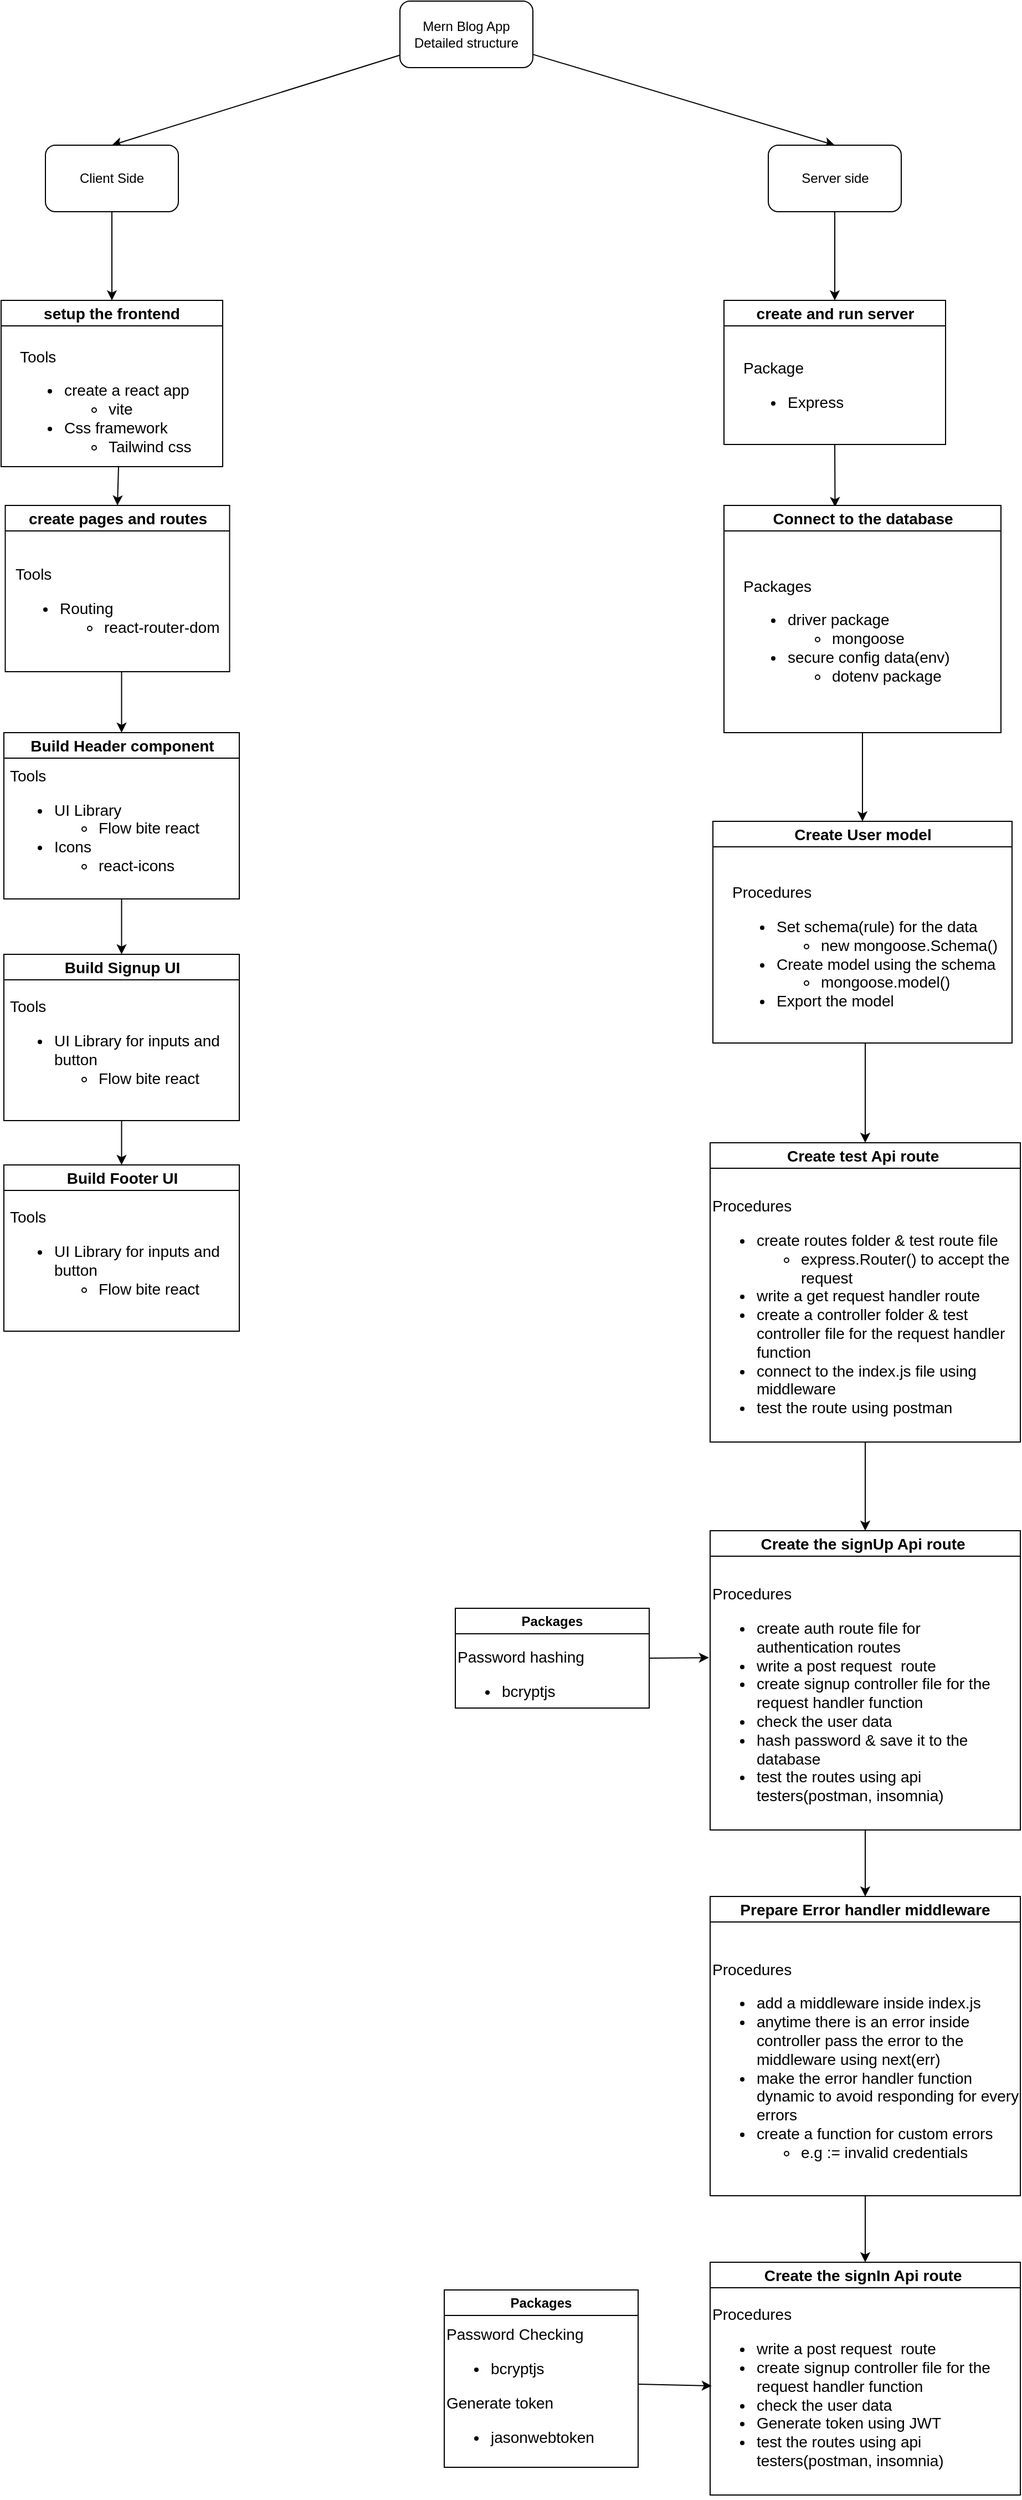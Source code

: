 <mxfile>
    <diagram id="eZKFXFdzhTwZrDXH5VwZ" name="Page-1">
        <mxGraphModel dx="946" dy="307" grid="1" gridSize="10" guides="1" tooltips="1" connect="1" arrows="1" fold="1" page="1" pageScale="1" pageWidth="1654" pageHeight="1169" background="none" math="0" shadow="0">
            <root>
                <mxCell id="0"/>
                <mxCell id="1" parent="0"/>
                <mxCell id="7" style="edgeStyle=none;html=1;entryX=0.5;entryY=0;entryDx=0;entryDy=0;" parent="1" source="2" target="3" edge="1">
                    <mxGeometry relative="1" as="geometry"/>
                </mxCell>
                <mxCell id="9" style="edgeStyle=none;html=1;entryX=0.5;entryY=0;entryDx=0;entryDy=0;" parent="1" source="2" target="8" edge="1">
                    <mxGeometry relative="1" as="geometry"/>
                </mxCell>
                <mxCell id="2" value="Mern Blog App Detailed structure" style="rounded=1;whiteSpace=wrap;html=1;" parent="1" vertex="1">
                    <mxGeometry x="480" y="20" width="120" height="60" as="geometry"/>
                </mxCell>
                <mxCell id="27" style="edgeStyle=none;html=1;exitX=0.5;exitY=1;exitDx=0;exitDy=0;entryX=0.5;entryY=0;entryDx=0;entryDy=0;" parent="1" source="3" target="25" edge="1">
                    <mxGeometry relative="1" as="geometry"/>
                </mxCell>
                <mxCell id="3" value="Server side" style="rounded=1;whiteSpace=wrap;html=1;" parent="1" vertex="1">
                    <mxGeometry x="812.5" y="150" width="120" height="60" as="geometry"/>
                </mxCell>
                <mxCell id="15" style="edgeStyle=none;html=1;exitX=0.5;exitY=1;exitDx=0;exitDy=0;entryX=0.5;entryY=0;entryDx=0;entryDy=0;fontSize=14;" parent="1" source="8" target="16" edge="1">
                    <mxGeometry relative="1" as="geometry">
                        <mxPoint x="110" y="290" as="targetPoint"/>
                        <Array as="points"/>
                    </mxGeometry>
                </mxCell>
                <mxCell id="8" value="Client Side" style="rounded=1;whiteSpace=wrap;html=1;" parent="1" vertex="1">
                    <mxGeometry x="160" y="150" width="120" height="60" as="geometry"/>
                </mxCell>
                <mxCell id="16" value="setup the frontend" style="swimlane;whiteSpace=wrap;html=1;fontSize=14;" parent="1" vertex="1">
                    <mxGeometry x="120" y="290" width="200" height="150" as="geometry"/>
                </mxCell>
                <mxCell id="18" value="&lt;div style=&quot;&quot;&gt;&lt;span style=&quot;background-color: initial;&quot;&gt;Tools&lt;/span&gt;&lt;/div&gt;&lt;div style=&quot;&quot;&gt;&lt;ul&gt;&lt;li&gt;create a react app&lt;/li&gt;&lt;ul&gt;&lt;li&gt;vite&lt;/li&gt;&lt;/ul&gt;&lt;li&gt;Css framework&lt;/li&gt;&lt;ul&gt;&lt;li&gt;Tailwind css&lt;/li&gt;&lt;/ul&gt;&lt;/ul&gt;&lt;/div&gt;" style="text;html=1;strokeColor=none;fillColor=none;align=left;verticalAlign=middle;whiteSpace=wrap;rounded=0;fontSize=14;" parent="16" vertex="1">
                    <mxGeometry x="15" y="45" width="185" height="105" as="geometry"/>
                </mxCell>
                <mxCell id="19" value="create pages and routes" style="swimlane;whiteSpace=wrap;html=1;fontSize=14;" parent="1" vertex="1">
                    <mxGeometry x="123.75" y="475" width="202.5" height="150" as="geometry"/>
                </mxCell>
                <mxCell id="20" value="&lt;div style=&quot;&quot;&gt;&lt;span style=&quot;background-color: initial;&quot;&gt;Tools&lt;/span&gt;&lt;/div&gt;&lt;div style=&quot;&quot;&gt;&lt;ul&gt;&lt;li&gt;Routing&lt;/li&gt;&lt;ul&gt;&lt;li&gt;react-router-dom&lt;/li&gt;&lt;/ul&gt;&lt;/ul&gt;&lt;/div&gt;" style="text;html=1;strokeColor=none;fillColor=none;align=left;verticalAlign=middle;whiteSpace=wrap;rounded=0;fontSize=14;" parent="19" vertex="1">
                    <mxGeometry x="7.5" y="35" width="195" height="115" as="geometry"/>
                </mxCell>
                <mxCell id="21" style="edgeStyle=none;html=1;entryX=0.5;entryY=0;entryDx=0;entryDy=0;fontSize=14;" parent="1" source="18" target="19" edge="1">
                    <mxGeometry relative="1" as="geometry"/>
                </mxCell>
                <mxCell id="57" value="" style="edgeStyle=none;html=1;entryX=0.5;entryY=0;entryDx=0;entryDy=0;" parent="1" source="22" target="54" edge="1">
                    <mxGeometry relative="1" as="geometry"/>
                </mxCell>
                <mxCell id="22" value="Build Header component" style="swimlane;whiteSpace=wrap;html=1;fontSize=14;" parent="1" vertex="1">
                    <mxGeometry x="122.5" y="680" width="212.5" height="150" as="geometry"/>
                </mxCell>
                <mxCell id="23" value="&lt;div style=&quot;&quot;&gt;&lt;span style=&quot;background-color: initial;&quot;&gt;Tools&lt;/span&gt;&lt;/div&gt;&lt;div style=&quot;&quot;&gt;&lt;ul&gt;&lt;li&gt;UI Library&lt;/li&gt;&lt;ul&gt;&lt;li&gt;Flow bite react&lt;/li&gt;&lt;/ul&gt;&lt;li&gt;Icons&lt;/li&gt;&lt;ul&gt;&lt;li&gt;react-icons&lt;/li&gt;&lt;/ul&gt;&lt;/ul&gt;&lt;br&gt;&lt;/div&gt;&lt;div style=&quot;&quot;&gt;&lt;br&gt;&lt;/div&gt;" style="text;html=1;strokeColor=none;fillColor=none;align=left;verticalAlign=middle;whiteSpace=wrap;rounded=0;fontSize=14;" parent="22" vertex="1">
                    <mxGeometry x="3.13" y="55" width="206.25" height="95" as="geometry"/>
                </mxCell>
                <mxCell id="24" style="edgeStyle=none;html=1;entryX=0.5;entryY=0;entryDx=0;entryDy=0;fontSize=14;" parent="1" source="20" target="22" edge="1">
                    <mxGeometry relative="1" as="geometry"/>
                </mxCell>
                <mxCell id="34" style="edgeStyle=none;html=1;exitX=0.5;exitY=1;exitDx=0;exitDy=0;entryX=0.401;entryY=0.007;entryDx=0;entryDy=0;entryPerimeter=0;" parent="1" source="25" target="28" edge="1">
                    <mxGeometry relative="1" as="geometry"/>
                </mxCell>
                <mxCell id="25" value="create and run server" style="swimlane;whiteSpace=wrap;html=1;fontSize=14;" parent="1" vertex="1">
                    <mxGeometry x="772.5" y="290" width="200" height="130" as="geometry"/>
                </mxCell>
                <mxCell id="26" value="&lt;div style=&quot;&quot;&gt;&lt;span style=&quot;background-color: initial;&quot;&gt;Package&lt;/span&gt;&lt;/div&gt;&lt;div style=&quot;&quot;&gt;&lt;ul&gt;&lt;li&gt;Express&lt;/li&gt;&lt;/ul&gt;&lt;/div&gt;" style="text;html=1;strokeColor=none;fillColor=none;align=left;verticalAlign=middle;whiteSpace=wrap;rounded=0;fontSize=14;" parent="25" vertex="1">
                    <mxGeometry x="15" y="45" width="165" height="75" as="geometry"/>
                </mxCell>
                <mxCell id="38" style="edgeStyle=none;html=1;exitX=0.5;exitY=1;exitDx=0;exitDy=0;entryX=0.5;entryY=0;entryDx=0;entryDy=0;" parent="1" source="28" target="35" edge="1">
                    <mxGeometry relative="1" as="geometry"/>
                </mxCell>
                <mxCell id="28" value="Connect to the database" style="swimlane;whiteSpace=wrap;html=1;fontSize=14;" parent="1" vertex="1">
                    <mxGeometry x="772.5" y="475" width="250" height="205" as="geometry"/>
                </mxCell>
                <mxCell id="29" value="&lt;div style=&quot;&quot;&gt;Packages&lt;/div&gt;&lt;div style=&quot;&quot;&gt;&lt;ul&gt;&lt;li&gt;driver package&lt;/li&gt;&lt;ul&gt;&lt;li&gt;mongoose&lt;/li&gt;&lt;/ul&gt;&lt;li&gt;secure config data(env)&lt;/li&gt;&lt;ul&gt;&lt;li&gt;dotenv package&lt;/li&gt;&lt;/ul&gt;&lt;/ul&gt;&lt;/div&gt;" style="text;html=1;strokeColor=none;fillColor=none;align=left;verticalAlign=middle;whiteSpace=wrap;rounded=0;fontSize=14;" parent="28" vertex="1">
                    <mxGeometry x="15" y="50" width="225" height="140" as="geometry"/>
                </mxCell>
                <mxCell id="35" value="Create User model" style="swimlane;whiteSpace=wrap;html=1;fontSize=14;" parent="1" vertex="1">
                    <mxGeometry x="762.5" y="760" width="270" height="200" as="geometry"/>
                </mxCell>
                <mxCell id="36" value="&lt;div style=&quot;&quot;&gt;Procedures&lt;/div&gt;&lt;div style=&quot;&quot;&gt;&lt;ul&gt;&lt;li&gt;Set schema(rule) for the data&lt;/li&gt;&lt;ul&gt;&lt;li&gt;new mongoose.Schema()&lt;/li&gt;&lt;/ul&gt;&lt;li&gt;Create model using the schema&lt;/li&gt;&lt;ul&gt;&lt;li&gt;mongoose.model()&lt;/li&gt;&lt;/ul&gt;&lt;li&gt;Export the model&lt;/li&gt;&lt;/ul&gt;&lt;/div&gt;" style="text;html=1;strokeColor=none;fillColor=none;align=left;verticalAlign=middle;whiteSpace=wrap;rounded=0;fontSize=14;" parent="35" vertex="1">
                    <mxGeometry x="15" y="40" width="245" height="160" as="geometry"/>
                </mxCell>
                <mxCell id="39" value="Create test Api route&amp;nbsp;" style="swimlane;whiteSpace=wrap;html=1;fontSize=14;" parent="1" vertex="1">
                    <mxGeometry x="760" y="1050" width="280" height="270" as="geometry"/>
                </mxCell>
                <mxCell id="40" value="&lt;div style=&quot;&quot;&gt;Procedures&lt;/div&gt;&lt;div style=&quot;&quot;&gt;&lt;ul&gt;&lt;li&gt;create routes folder &amp;amp; test route file&lt;/li&gt;&lt;ul&gt;&lt;li&gt;express.Router() to accept the request&lt;/li&gt;&lt;/ul&gt;&lt;li&gt;write a get request handler route&lt;/li&gt;&lt;li&gt;create a controller folder &amp;amp; test controller file for the request handler function&lt;/li&gt;&lt;li&gt;connect to the index.js file using middleware&lt;/li&gt;&lt;li&gt;test the route using postman&lt;/li&gt;&lt;/ul&gt;&lt;/div&gt;" style="text;html=1;strokeColor=none;fillColor=none;align=left;verticalAlign=middle;whiteSpace=wrap;rounded=0;fontSize=14;" parent="39" vertex="1">
                    <mxGeometry y="40" width="280" height="230" as="geometry"/>
                </mxCell>
                <mxCell id="41" style="edgeStyle=none;html=1;exitX=0.5;exitY=1;exitDx=0;exitDy=0;entryX=0.5;entryY=0;entryDx=0;entryDy=0;" parent="1" source="36" target="39" edge="1">
                    <mxGeometry relative="1" as="geometry"/>
                </mxCell>
                <mxCell id="42" value="Create the signUp Api route&amp;nbsp;" style="swimlane;whiteSpace=wrap;html=1;fontSize=14;" parent="1" vertex="1">
                    <mxGeometry x="760" y="1400" width="280" height="270" as="geometry"/>
                </mxCell>
                <mxCell id="43" value="&lt;div style=&quot;&quot;&gt;Procedures&lt;/div&gt;&lt;div style=&quot;&quot;&gt;&lt;ul&gt;&lt;li&gt;create auth route file for authentication routes&lt;/li&gt;&lt;li&gt;write a post request&amp;nbsp; route&lt;/li&gt;&lt;li&gt;create signup controller file for the request handler function&lt;/li&gt;&lt;li&gt;check the user data&amp;nbsp;&lt;/li&gt;&lt;li&gt;hash password &amp;amp; save it to the database&lt;/li&gt;&lt;li&gt;test the routes using api testers(postman, insomnia)&lt;/li&gt;&lt;/ul&gt;&lt;/div&gt;" style="text;html=1;strokeColor=none;fillColor=none;align=left;verticalAlign=middle;whiteSpace=wrap;rounded=0;fontSize=14;" parent="42" vertex="1">
                    <mxGeometry y="40" width="280" height="230" as="geometry"/>
                </mxCell>
                <mxCell id="44" style="edgeStyle=none;html=1;exitX=0.5;exitY=1;exitDx=0;exitDy=0;entryX=0.5;entryY=0;entryDx=0;entryDy=0;" parent="1" source="40" target="42" edge="1">
                    <mxGeometry relative="1" as="geometry"/>
                </mxCell>
                <mxCell id="47" value="Prepare Error handler middleware" style="swimlane;whiteSpace=wrap;html=1;fontSize=14;" parent="1" vertex="1">
                    <mxGeometry x="760" y="1730" width="280" height="270" as="geometry"/>
                </mxCell>
                <mxCell id="48" value="&lt;div style=&quot;&quot;&gt;Procedures&lt;/div&gt;&lt;div style=&quot;&quot;&gt;&lt;ul&gt;&lt;li&gt;add a middleware inside index.js&amp;nbsp;&lt;/li&gt;&lt;li&gt;anytime there is an error inside controller pass the error to the middleware using next(err)&lt;/li&gt;&lt;li&gt;make the error handler function dynamic to avoid responding for every errors&lt;/li&gt;&lt;li&gt;create a function for custom errors&lt;/li&gt;&lt;ul&gt;&lt;li&gt;&lt;span style=&quot;background-color: initial;&quot;&gt;e.g := invalid credentials&amp;nbsp;&lt;/span&gt;&lt;/li&gt;&lt;/ul&gt;&lt;/ul&gt;&lt;/div&gt;" style="text;html=1;strokeColor=none;fillColor=none;align=left;verticalAlign=middle;whiteSpace=wrap;rounded=0;fontSize=14;" parent="47" vertex="1">
                    <mxGeometry y="40" width="280" height="230" as="geometry"/>
                </mxCell>
                <mxCell id="52" style="edgeStyle=none;html=1;exitX=1;exitY=0.5;exitDx=0;exitDy=0;entryX=-0.004;entryY=0.324;entryDx=0;entryDy=0;entryPerimeter=0;" parent="1" source="49" target="43" edge="1">
                    <mxGeometry relative="1" as="geometry">
                        <Array as="points"/>
                    </mxGeometry>
                </mxCell>
                <mxCell id="49" value="Packages" style="swimlane;whiteSpace=wrap;html=1;" parent="1" vertex="1">
                    <mxGeometry x="530" y="1470" width="175" height="90" as="geometry"/>
                </mxCell>
                <mxCell id="50" value="&lt;div style=&quot;&quot;&gt;Password hashing&lt;/div&gt;&lt;div style=&quot;&quot;&gt;&lt;ul&gt;&lt;li&gt;bcryptjs&lt;/li&gt;&lt;/ul&gt;&lt;br&gt;&lt;/div&gt;" style="text;html=1;strokeColor=none;fillColor=none;align=left;verticalAlign=middle;whiteSpace=wrap;rounded=0;fontSize=14;" parent="49" vertex="1">
                    <mxGeometry y="60" width="175" height="30" as="geometry"/>
                </mxCell>
                <mxCell id="53" style="edgeStyle=none;html=1;exitX=0.5;exitY=1;exitDx=0;exitDy=0;entryX=0.5;entryY=0;entryDx=0;entryDy=0;" parent="1" source="43" target="47" edge="1">
                    <mxGeometry relative="1" as="geometry"/>
                </mxCell>
                <mxCell id="54" value="Build Signup UI" style="swimlane;whiteSpace=wrap;html=1;fontSize=14;" parent="1" vertex="1">
                    <mxGeometry x="122.5" y="880" width="212.5" height="150" as="geometry"/>
                </mxCell>
                <mxCell id="55" value="&lt;div style=&quot;&quot;&gt;&lt;span style=&quot;background-color: initial;&quot;&gt;Tools&lt;/span&gt;&lt;/div&gt;&lt;div style=&quot;&quot;&gt;&lt;ul&gt;&lt;li&gt;UI Library for inputs and button&lt;/li&gt;&lt;ul&gt;&lt;li&gt;Flow bite react&lt;/li&gt;&lt;/ul&gt;&lt;/ul&gt;&lt;br&gt;&lt;/div&gt;&lt;div style=&quot;&quot;&gt;&lt;br&gt;&lt;/div&gt;" style="text;html=1;strokeColor=none;fillColor=none;align=left;verticalAlign=middle;whiteSpace=wrap;rounded=0;fontSize=14;" parent="54" vertex="1">
                    <mxGeometry x="3.13" y="55" width="206.25" height="95" as="geometry"/>
                </mxCell>
                <mxCell id="59" value="Create the signIn Api route&amp;nbsp;" style="swimlane;whiteSpace=wrap;html=1;fontSize=14;" vertex="1" parent="1">
                    <mxGeometry x="760" y="2060" width="280" height="210" as="geometry"/>
                </mxCell>
                <mxCell id="60" value="&lt;div style=&quot;&quot;&gt;Procedures&lt;/div&gt;&lt;div style=&quot;&quot;&gt;&lt;ul&gt;&lt;li&gt;write a post request&amp;nbsp; route&lt;/li&gt;&lt;li&gt;create signup controller file for the request handler function&lt;/li&gt;&lt;li&gt;check the user data&amp;nbsp;&lt;/li&gt;&lt;li&gt;Generate token using JWT&lt;/li&gt;&lt;li&gt;test the routes using api testers(postman, insomnia)&lt;/li&gt;&lt;/ul&gt;&lt;/div&gt;" style="text;html=1;strokeColor=none;fillColor=none;align=left;verticalAlign=middle;whiteSpace=wrap;rounded=0;fontSize=14;" vertex="1" parent="59">
                    <mxGeometry y="30" width="280" height="180" as="geometry"/>
                </mxCell>
                <mxCell id="61" style="edgeStyle=none;html=1;exitX=0.5;exitY=1;exitDx=0;exitDy=0;entryX=0.5;entryY=0;entryDx=0;entryDy=0;" edge="1" parent="1" source="48" target="59">
                    <mxGeometry relative="1" as="geometry"/>
                </mxCell>
                <mxCell id="62" value="Packages" style="swimlane;whiteSpace=wrap;html=1;" vertex="1" parent="1">
                    <mxGeometry x="520" y="2085" width="175" height="160" as="geometry"/>
                </mxCell>
                <mxCell id="64" style="edgeStyle=none;html=1;" edge="1" parent="62" source="63" target="62">
                    <mxGeometry relative="1" as="geometry"/>
                </mxCell>
                <mxCell id="63" value="&lt;div style=&quot;&quot;&gt;Password Checking&lt;/div&gt;&lt;div style=&quot;&quot;&gt;&lt;ul&gt;&lt;li&gt;bcryptjs&lt;/li&gt;&lt;/ul&gt;Generate token&lt;/div&gt;&lt;div style=&quot;&quot;&gt;&lt;ul&gt;&lt;li&gt;jasonwebtoken&lt;/li&gt;&lt;/ul&gt;&lt;br&gt;&lt;br&gt;&lt;/div&gt;" style="text;html=1;strokeColor=none;fillColor=none;align=left;verticalAlign=middle;whiteSpace=wrap;rounded=0;fontSize=14;" vertex="1" parent="62">
                    <mxGeometry y="60" width="175" height="100" as="geometry"/>
                </mxCell>
                <mxCell id="68" style="edgeStyle=none;html=1;exitX=1;exitY=0.25;exitDx=0;exitDy=0;entryX=0.005;entryY=0.453;entryDx=0;entryDy=0;entryPerimeter=0;" edge="1" parent="1" source="63" target="60">
                    <mxGeometry relative="1" as="geometry"/>
                </mxCell>
                <mxCell id="69" value="Build Footer UI" style="swimlane;whiteSpace=wrap;html=1;fontSize=14;" vertex="1" parent="1">
                    <mxGeometry x="122.5" y="1070" width="212.5" height="150" as="geometry"/>
                </mxCell>
                <mxCell id="70" value="&lt;div style=&quot;&quot;&gt;&lt;span style=&quot;background-color: initial;&quot;&gt;Tools&lt;/span&gt;&lt;/div&gt;&lt;div style=&quot;&quot;&gt;&lt;ul&gt;&lt;li&gt;UI Library for inputs and button&lt;/li&gt;&lt;ul&gt;&lt;li&gt;Flow bite react&lt;/li&gt;&lt;/ul&gt;&lt;/ul&gt;&lt;br&gt;&lt;/div&gt;&lt;div style=&quot;&quot;&gt;&lt;br&gt;&lt;/div&gt;" style="text;html=1;strokeColor=none;fillColor=none;align=left;verticalAlign=middle;whiteSpace=wrap;rounded=0;fontSize=14;" vertex="1" parent="69">
                    <mxGeometry x="3.13" y="55" width="206.25" height="95" as="geometry"/>
                </mxCell>
                <mxCell id="71" style="edgeStyle=none;html=1;exitX=0.5;exitY=1;exitDx=0;exitDy=0;entryX=0.5;entryY=0;entryDx=0;entryDy=0;" edge="1" parent="1" source="55" target="69">
                    <mxGeometry relative="1" as="geometry"/>
                </mxCell>
            </root>
        </mxGraphModel>
    </diagram>
</mxfile>